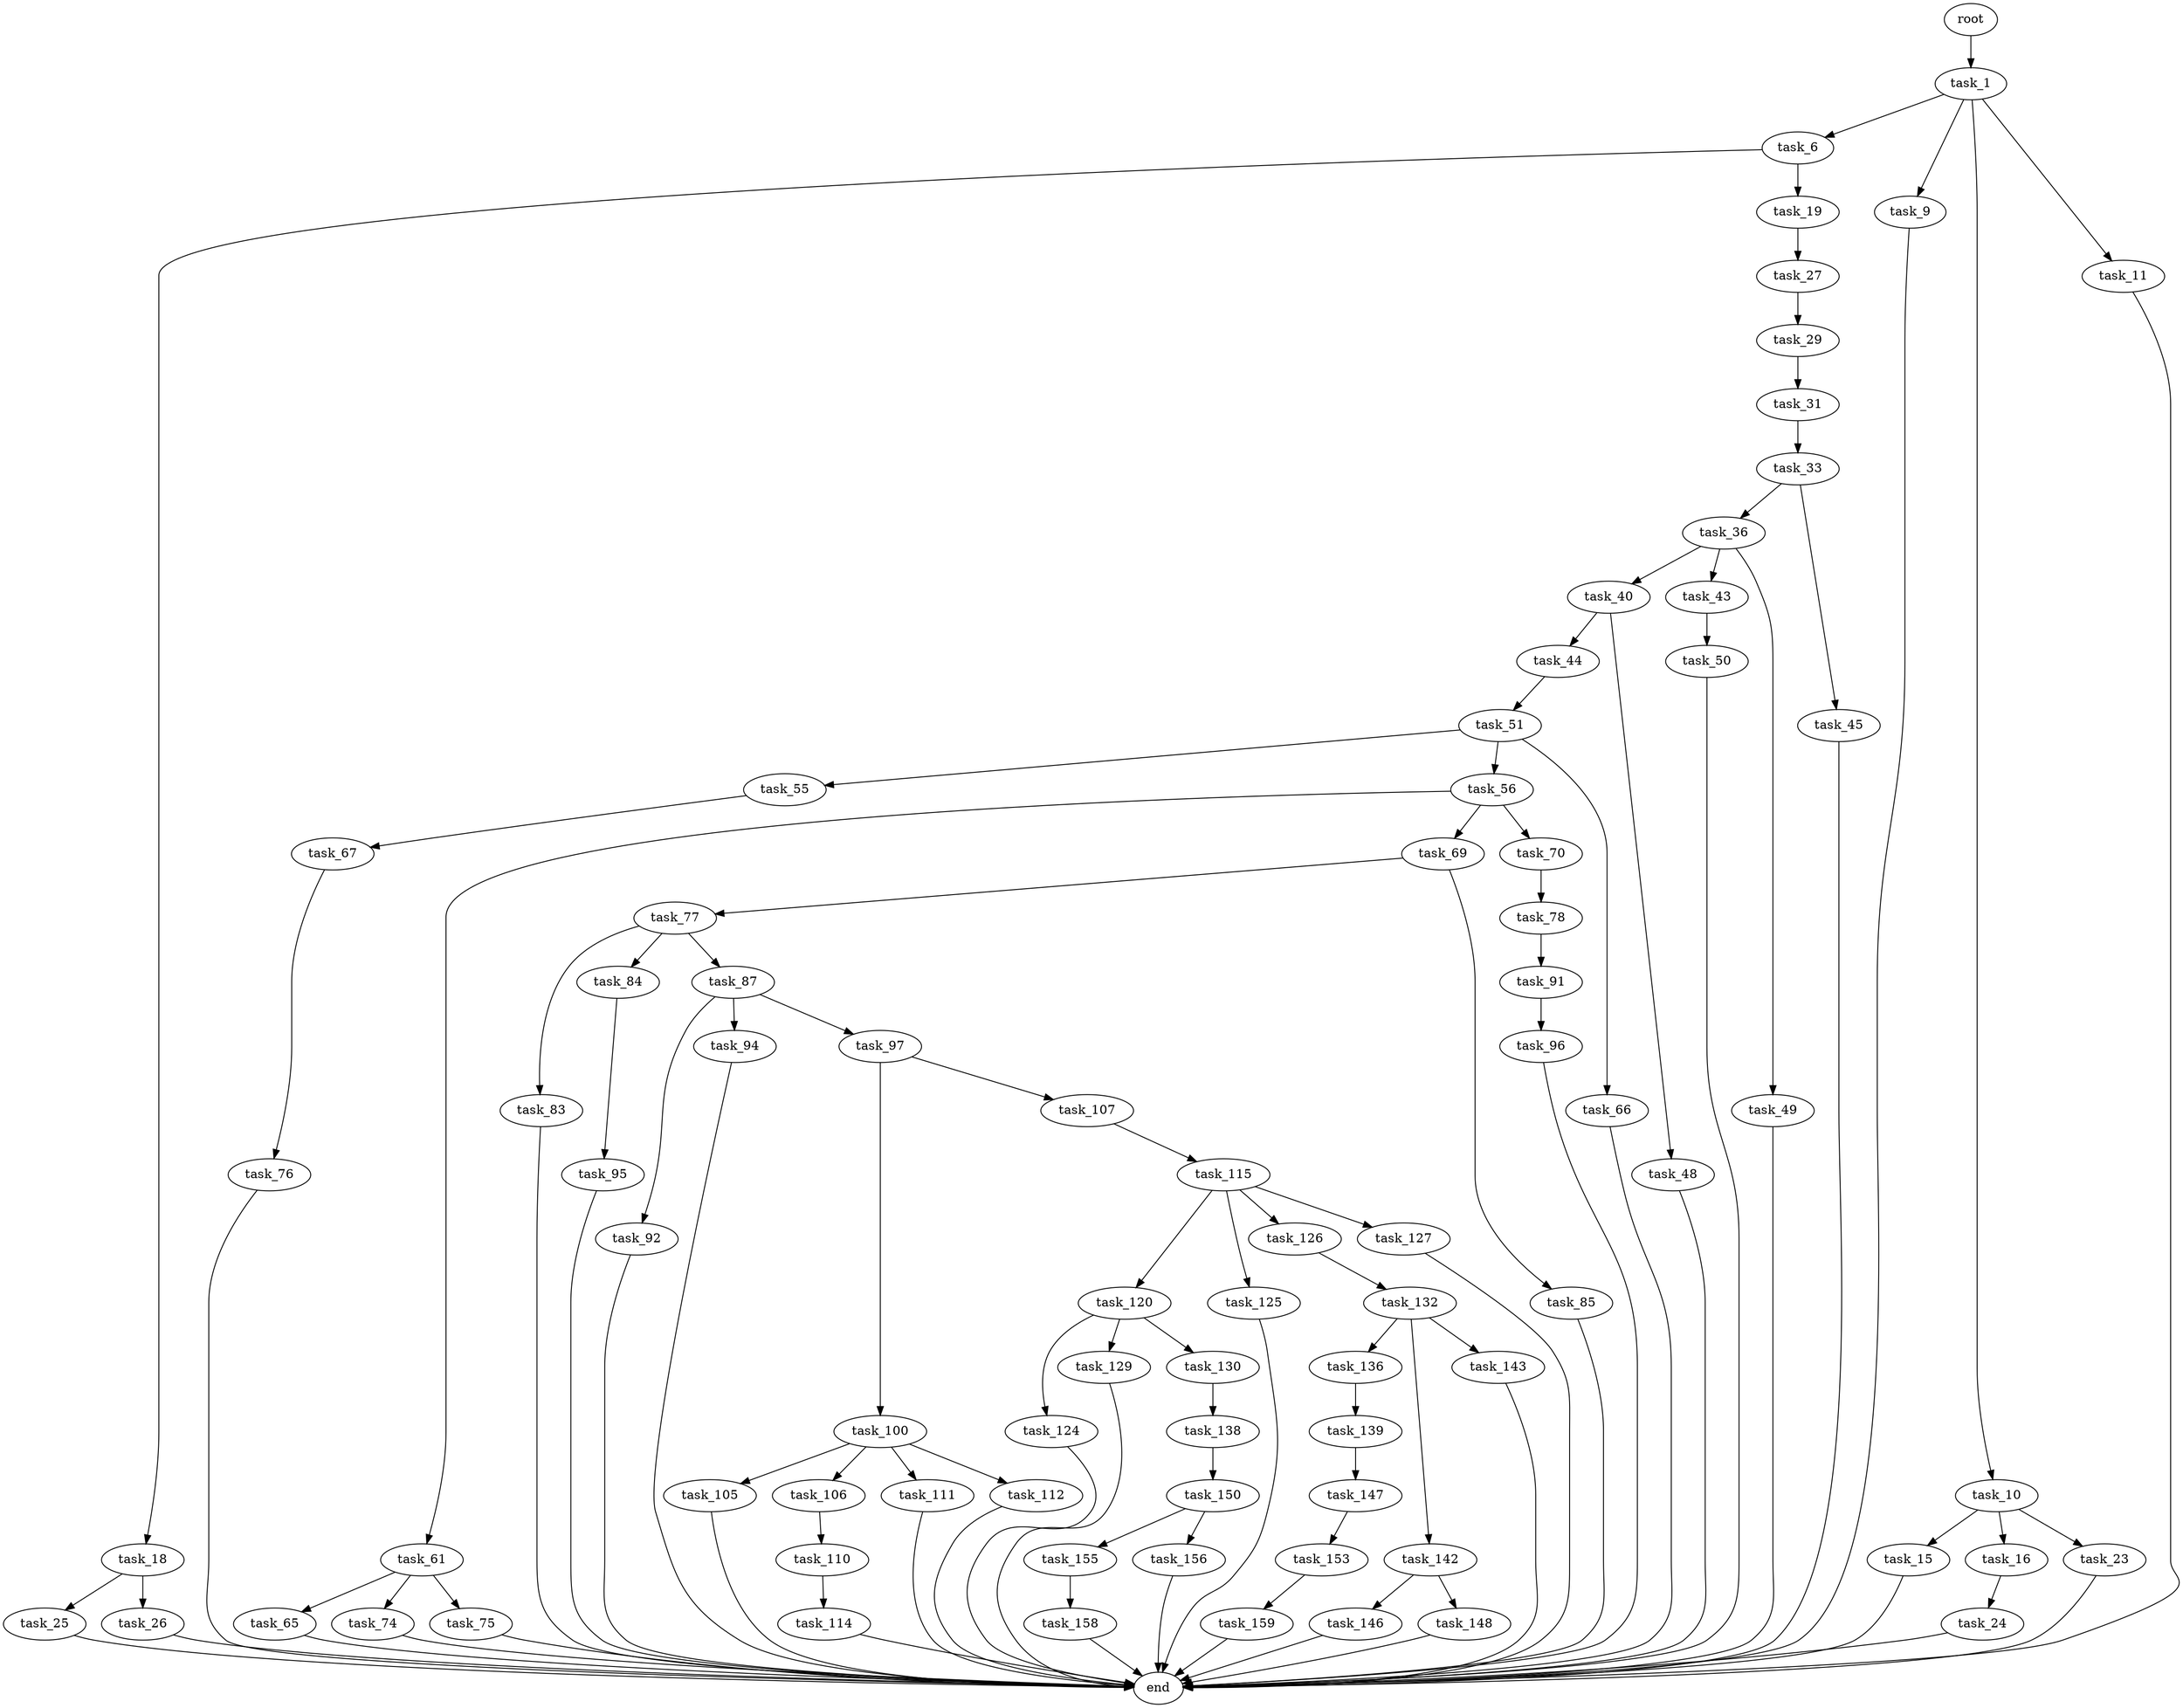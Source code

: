 digraph G {
  root [size="0.000000"];
  task_1 [size="91613432448.000000"];
  task_6 [size="231928233984.000000"];
  task_9 [size="15174588006.000000"];
  task_10 [size="350329661113.000000"];
  task_11 [size="43382019128.000000"];
  task_18 [size="536552243968.000000"];
  task_19 [size="134217728000.000000"];
  end [size="0.000000"];
  task_15 [size="3577484422.000000"];
  task_16 [size="134217728000.000000"];
  task_23 [size="225091862137.000000"];
  task_24 [size="492045731025.000000"];
  task_25 [size="782757789696.000000"];
  task_26 [size="8589934592.000000"];
  task_27 [size="691679178.000000"];
  task_29 [size="28991029248.000000"];
  task_31 [size="132315885988.000000"];
  task_33 [size="4297330934.000000"];
  task_36 [size="373181108815.000000"];
  task_45 [size="28971207732.000000"];
  task_40 [size="49475254272.000000"];
  task_43 [size="68719476736.000000"];
  task_49 [size="7491520232.000000"];
  task_44 [size="697999094.000000"];
  task_48 [size="134217728000.000000"];
  task_50 [size="5875747976.000000"];
  task_51 [size="134217728000.000000"];
  task_55 [size="404624121848.000000"];
  task_56 [size="1132327044.000000"];
  task_66 [size="38006548442.000000"];
  task_67 [size="32325756334.000000"];
  task_61 [size="204754718325.000000"];
  task_69 [size="3997609530.000000"];
  task_70 [size="1635925088.000000"];
  task_65 [size="134217728000.000000"];
  task_74 [size="131667146712.000000"];
  task_75 [size="33520402459.000000"];
  task_76 [size="368293445632.000000"];
  task_77 [size="782757789696.000000"];
  task_85 [size="231928233984.000000"];
  task_78 [size="877319352871.000000"];
  task_83 [size="2270593480.000000"];
  task_84 [size="68719476736.000000"];
  task_87 [size="405137731494.000000"];
  task_91 [size="18041181554.000000"];
  task_95 [size="787947590352.000000"];
  task_92 [size="1903378954.000000"];
  task_94 [size="1073741824000.000000"];
  task_97 [size="10882089872.000000"];
  task_96 [size="782757789696.000000"];
  task_100 [size="196503144015.000000"];
  task_107 [size="80726476695.000000"];
  task_105 [size="1073741824000.000000"];
  task_106 [size="26018460556.000000"];
  task_111 [size="503566560.000000"];
  task_112 [size="549755813888.000000"];
  task_110 [size="68719476736.000000"];
  task_115 [size="26773179492.000000"];
  task_114 [size="346090820605.000000"];
  task_120 [size="23874382768.000000"];
  task_125 [size="549755813888.000000"];
  task_126 [size="15855074536.000000"];
  task_127 [size="75556297211.000000"];
  task_124 [size="231928233984.000000"];
  task_129 [size="1073741824000.000000"];
  task_130 [size="1073741824000.000000"];
  task_132 [size="40155261569.000000"];
  task_138 [size="1752029309.000000"];
  task_136 [size="5387100851.000000"];
  task_142 [size="286735638083.000000"];
  task_143 [size="8589934592.000000"];
  task_139 [size="3926756002.000000"];
  task_150 [size="557074938650.000000"];
  task_147 [size="11117299300.000000"];
  task_146 [size="160312818491.000000"];
  task_148 [size="34712696928.000000"];
  task_153 [size="398445072948.000000"];
  task_155 [size="492417963411.000000"];
  task_156 [size="7168436685.000000"];
  task_159 [size="84472495908.000000"];
  task_158 [size="22996856721.000000"];

  root -> task_1 [size="1.000000"];
  task_1 -> task_6 [size="75497472.000000"];
  task_1 -> task_9 [size="75497472.000000"];
  task_1 -> task_10 [size="75497472.000000"];
  task_1 -> task_11 [size="75497472.000000"];
  task_6 -> task_18 [size="301989888.000000"];
  task_6 -> task_19 [size="301989888.000000"];
  task_9 -> end [size="1.000000"];
  task_10 -> task_15 [size="838860800.000000"];
  task_10 -> task_16 [size="838860800.000000"];
  task_10 -> task_23 [size="838860800.000000"];
  task_11 -> end [size="1.000000"];
  task_18 -> task_25 [size="536870912.000000"];
  task_18 -> task_26 [size="536870912.000000"];
  task_19 -> task_27 [size="209715200.000000"];
  task_15 -> end [size="1.000000"];
  task_16 -> task_24 [size="209715200.000000"];
  task_23 -> end [size="1.000000"];
  task_24 -> end [size="1.000000"];
  task_25 -> end [size="1.000000"];
  task_26 -> end [size="1.000000"];
  task_27 -> task_29 [size="75497472.000000"];
  task_29 -> task_31 [size="75497472.000000"];
  task_31 -> task_33 [size="536870912.000000"];
  task_33 -> task_36 [size="134217728.000000"];
  task_33 -> task_45 [size="134217728.000000"];
  task_36 -> task_40 [size="301989888.000000"];
  task_36 -> task_43 [size="301989888.000000"];
  task_36 -> task_49 [size="301989888.000000"];
  task_45 -> end [size="1.000000"];
  task_40 -> task_44 [size="134217728.000000"];
  task_40 -> task_48 [size="134217728.000000"];
  task_43 -> task_50 [size="134217728.000000"];
  task_49 -> end [size="1.000000"];
  task_44 -> task_51 [size="33554432.000000"];
  task_48 -> end [size="1.000000"];
  task_50 -> end [size="1.000000"];
  task_51 -> task_55 [size="209715200.000000"];
  task_51 -> task_56 [size="209715200.000000"];
  task_51 -> task_66 [size="209715200.000000"];
  task_55 -> task_67 [size="679477248.000000"];
  task_56 -> task_61 [size="33554432.000000"];
  task_56 -> task_69 [size="33554432.000000"];
  task_56 -> task_70 [size="33554432.000000"];
  task_66 -> end [size="1.000000"];
  task_67 -> task_76 [size="33554432.000000"];
  task_61 -> task_65 [size="679477248.000000"];
  task_61 -> task_74 [size="679477248.000000"];
  task_61 -> task_75 [size="679477248.000000"];
  task_69 -> task_77 [size="134217728.000000"];
  task_69 -> task_85 [size="134217728.000000"];
  task_70 -> task_78 [size="75497472.000000"];
  task_65 -> end [size="1.000000"];
  task_74 -> end [size="1.000000"];
  task_75 -> end [size="1.000000"];
  task_76 -> end [size="1.000000"];
  task_77 -> task_83 [size="679477248.000000"];
  task_77 -> task_84 [size="679477248.000000"];
  task_77 -> task_87 [size="679477248.000000"];
  task_85 -> end [size="1.000000"];
  task_78 -> task_91 [size="838860800.000000"];
  task_83 -> end [size="1.000000"];
  task_84 -> task_95 [size="134217728.000000"];
  task_87 -> task_92 [size="411041792.000000"];
  task_87 -> task_94 [size="411041792.000000"];
  task_87 -> task_97 [size="411041792.000000"];
  task_91 -> task_96 [size="679477248.000000"];
  task_95 -> end [size="1.000000"];
  task_92 -> end [size="1.000000"];
  task_94 -> end [size="1.000000"];
  task_97 -> task_100 [size="411041792.000000"];
  task_97 -> task_107 [size="411041792.000000"];
  task_96 -> end [size="1.000000"];
  task_100 -> task_105 [size="411041792.000000"];
  task_100 -> task_106 [size="411041792.000000"];
  task_100 -> task_111 [size="411041792.000000"];
  task_100 -> task_112 [size="411041792.000000"];
  task_107 -> task_115 [size="75497472.000000"];
  task_105 -> end [size="1.000000"];
  task_106 -> task_110 [size="536870912.000000"];
  task_111 -> end [size="1.000000"];
  task_112 -> end [size="1.000000"];
  task_110 -> task_114 [size="134217728.000000"];
  task_115 -> task_120 [size="134217728.000000"];
  task_115 -> task_125 [size="134217728.000000"];
  task_115 -> task_126 [size="134217728.000000"];
  task_115 -> task_127 [size="134217728.000000"];
  task_114 -> end [size="1.000000"];
  task_120 -> task_124 [size="33554432.000000"];
  task_120 -> task_129 [size="33554432.000000"];
  task_120 -> task_130 [size="33554432.000000"];
  task_125 -> end [size="1.000000"];
  task_126 -> task_132 [size="301989888.000000"];
  task_127 -> end [size="1.000000"];
  task_124 -> end [size="1.000000"];
  task_129 -> end [size="1.000000"];
  task_130 -> task_138 [size="838860800.000000"];
  task_132 -> task_136 [size="838860800.000000"];
  task_132 -> task_142 [size="838860800.000000"];
  task_132 -> task_143 [size="838860800.000000"];
  task_138 -> task_150 [size="33554432.000000"];
  task_136 -> task_139 [size="411041792.000000"];
  task_142 -> task_146 [size="301989888.000000"];
  task_142 -> task_148 [size="301989888.000000"];
  task_143 -> end [size="1.000000"];
  task_139 -> task_147 [size="411041792.000000"];
  task_150 -> task_155 [size="411041792.000000"];
  task_150 -> task_156 [size="411041792.000000"];
  task_147 -> task_153 [size="209715200.000000"];
  task_146 -> end [size="1.000000"];
  task_148 -> end [size="1.000000"];
  task_153 -> task_159 [size="536870912.000000"];
  task_155 -> task_158 [size="411041792.000000"];
  task_156 -> end [size="1.000000"];
  task_159 -> end [size="1.000000"];
  task_158 -> end [size="1.000000"];
}

